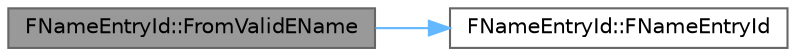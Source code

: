 digraph "FNameEntryId::FromValidEName"
{
 // INTERACTIVE_SVG=YES
 // LATEX_PDF_SIZE
  bgcolor="transparent";
  edge [fontname=Helvetica,fontsize=10,labelfontname=Helvetica,labelfontsize=10];
  node [fontname=Helvetica,fontsize=10,shape=box,height=0.2,width=0.4];
  rankdir="LR";
  Node1 [id="Node000001",label="FNameEntryId::FromValidEName",height=0.2,width=0.4,color="gray40", fillcolor="grey60", style="filled", fontcolor="black",tooltip=" "];
  Node1 -> Node2 [id="edge1_Node000001_Node000002",color="steelblue1",style="solid",tooltip=" "];
  Node2 [id="Node000002",label="FNameEntryId::FNameEntryId",height=0.2,width=0.4,color="grey40", fillcolor="white", style="filled",URL="$d8/dea/structFNameEntryId.html#a80f7d1a47ba84f81afe2933f49d45a5f",tooltip=" "];
}
